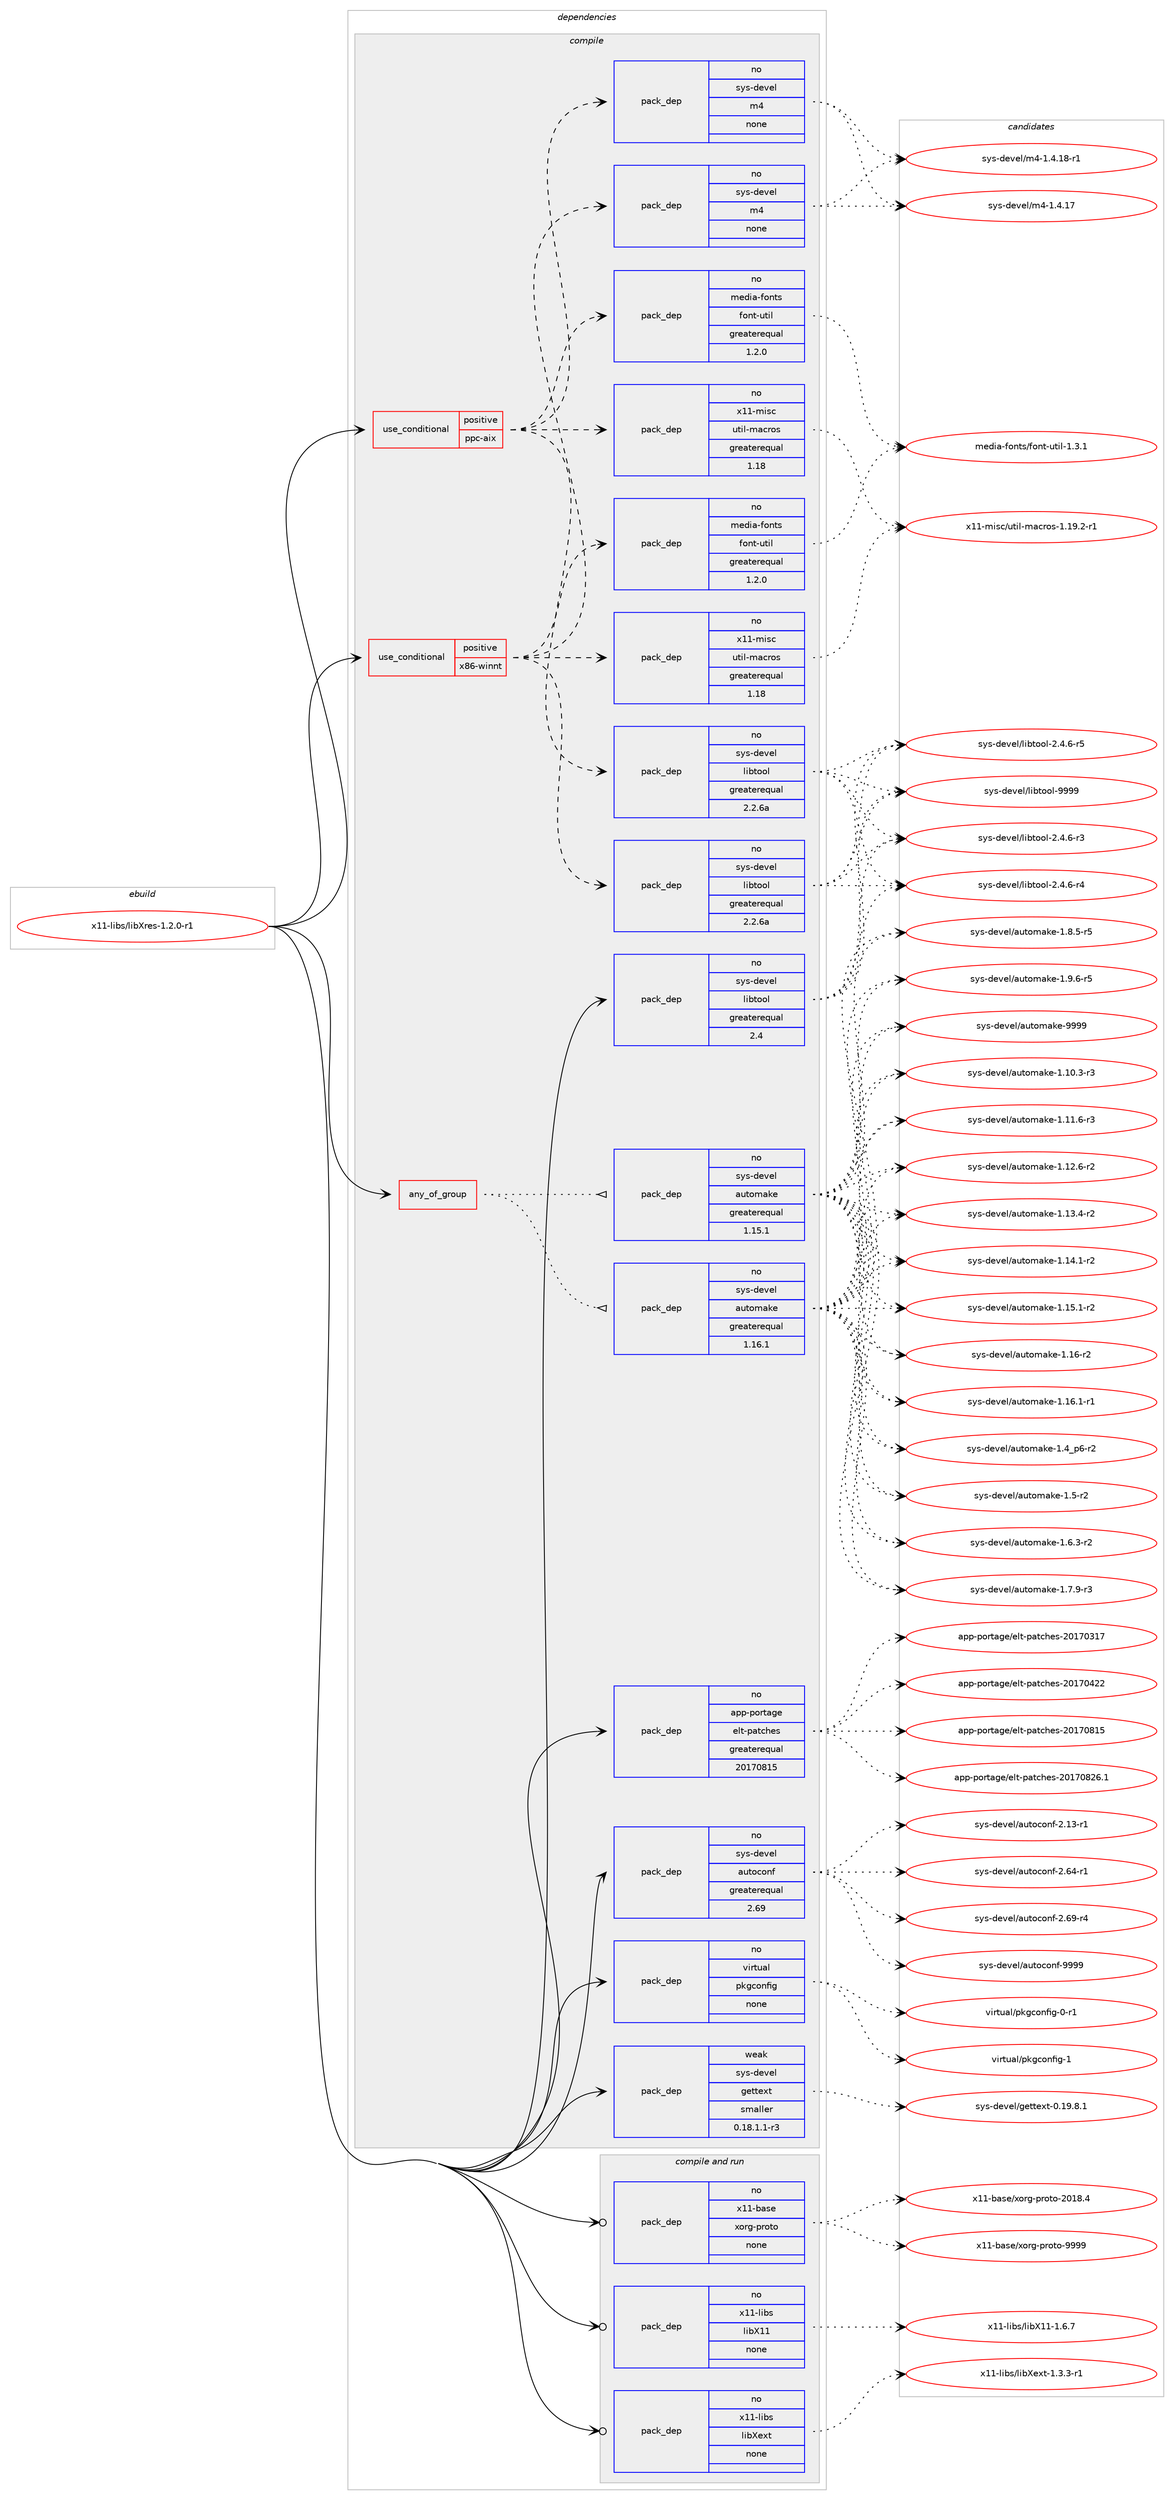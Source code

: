 digraph prolog {

# *************
# Graph options
# *************

newrank=true;
concentrate=true;
compound=true;
graph [rankdir=LR,fontname=Helvetica,fontsize=10,ranksep=1.5];#, ranksep=2.5, nodesep=0.2];
edge  [arrowhead=vee];
node  [fontname=Helvetica,fontsize=10];

# **********
# The ebuild
# **********

subgraph cluster_leftcol {
color=gray;
rank=same;
label=<<i>ebuild</i>>;
id [label="x11-libs/libXres-1.2.0-r1", color=red, width=4, href="../x11-libs/libXres-1.2.0-r1.svg"];
}

# ****************
# The dependencies
# ****************

subgraph cluster_midcol {
color=gray;
label=<<i>dependencies</i>>;
subgraph cluster_compile {
fillcolor="#eeeeee";
style=filled;
label=<<i>compile</i>>;
subgraph any28554 {
dependency1759828 [label=<<TABLE BORDER="0" CELLBORDER="1" CELLSPACING="0" CELLPADDING="4"><TR><TD CELLPADDING="10">any_of_group</TD></TR></TABLE>>, shape=none, color=red];subgraph pack1264196 {
dependency1759829 [label=<<TABLE BORDER="0" CELLBORDER="1" CELLSPACING="0" CELLPADDING="4" WIDTH="220"><TR><TD ROWSPAN="6" CELLPADDING="30">pack_dep</TD></TR><TR><TD WIDTH="110">no</TD></TR><TR><TD>sys-devel</TD></TR><TR><TD>automake</TD></TR><TR><TD>greaterequal</TD></TR><TR><TD>1.16.1</TD></TR></TABLE>>, shape=none, color=blue];
}
dependency1759828:e -> dependency1759829:w [weight=20,style="dotted",arrowhead="oinv"];
subgraph pack1264197 {
dependency1759830 [label=<<TABLE BORDER="0" CELLBORDER="1" CELLSPACING="0" CELLPADDING="4" WIDTH="220"><TR><TD ROWSPAN="6" CELLPADDING="30">pack_dep</TD></TR><TR><TD WIDTH="110">no</TD></TR><TR><TD>sys-devel</TD></TR><TR><TD>automake</TD></TR><TR><TD>greaterequal</TD></TR><TR><TD>1.15.1</TD></TR></TABLE>>, shape=none, color=blue];
}
dependency1759828:e -> dependency1759830:w [weight=20,style="dotted",arrowhead="oinv"];
}
id:e -> dependency1759828:w [weight=20,style="solid",arrowhead="vee"];
subgraph cond466075 {
dependency1759831 [label=<<TABLE BORDER="0" CELLBORDER="1" CELLSPACING="0" CELLPADDING="4"><TR><TD ROWSPAN="3" CELLPADDING="10">use_conditional</TD></TR><TR><TD>positive</TD></TR><TR><TD>ppc-aix</TD></TR></TABLE>>, shape=none, color=red];
subgraph pack1264198 {
dependency1759832 [label=<<TABLE BORDER="0" CELLBORDER="1" CELLSPACING="0" CELLPADDING="4" WIDTH="220"><TR><TD ROWSPAN="6" CELLPADDING="30">pack_dep</TD></TR><TR><TD WIDTH="110">no</TD></TR><TR><TD>sys-devel</TD></TR><TR><TD>libtool</TD></TR><TR><TD>greaterequal</TD></TR><TR><TD>2.2.6a</TD></TR></TABLE>>, shape=none, color=blue];
}
dependency1759831:e -> dependency1759832:w [weight=20,style="dashed",arrowhead="vee"];
subgraph pack1264199 {
dependency1759833 [label=<<TABLE BORDER="0" CELLBORDER="1" CELLSPACING="0" CELLPADDING="4" WIDTH="220"><TR><TD ROWSPAN="6" CELLPADDING="30">pack_dep</TD></TR><TR><TD WIDTH="110">no</TD></TR><TR><TD>sys-devel</TD></TR><TR><TD>m4</TD></TR><TR><TD>none</TD></TR><TR><TD></TD></TR></TABLE>>, shape=none, color=blue];
}
dependency1759831:e -> dependency1759833:w [weight=20,style="dashed",arrowhead="vee"];
subgraph pack1264200 {
dependency1759834 [label=<<TABLE BORDER="0" CELLBORDER="1" CELLSPACING="0" CELLPADDING="4" WIDTH="220"><TR><TD ROWSPAN="6" CELLPADDING="30">pack_dep</TD></TR><TR><TD WIDTH="110">no</TD></TR><TR><TD>x11-misc</TD></TR><TR><TD>util-macros</TD></TR><TR><TD>greaterequal</TD></TR><TR><TD>1.18</TD></TR></TABLE>>, shape=none, color=blue];
}
dependency1759831:e -> dependency1759834:w [weight=20,style="dashed",arrowhead="vee"];
subgraph pack1264201 {
dependency1759835 [label=<<TABLE BORDER="0" CELLBORDER="1" CELLSPACING="0" CELLPADDING="4" WIDTH="220"><TR><TD ROWSPAN="6" CELLPADDING="30">pack_dep</TD></TR><TR><TD WIDTH="110">no</TD></TR><TR><TD>media-fonts</TD></TR><TR><TD>font-util</TD></TR><TR><TD>greaterequal</TD></TR><TR><TD>1.2.0</TD></TR></TABLE>>, shape=none, color=blue];
}
dependency1759831:e -> dependency1759835:w [weight=20,style="dashed",arrowhead="vee"];
}
id:e -> dependency1759831:w [weight=20,style="solid",arrowhead="vee"];
subgraph cond466076 {
dependency1759836 [label=<<TABLE BORDER="0" CELLBORDER="1" CELLSPACING="0" CELLPADDING="4"><TR><TD ROWSPAN="3" CELLPADDING="10">use_conditional</TD></TR><TR><TD>positive</TD></TR><TR><TD>x86-winnt</TD></TR></TABLE>>, shape=none, color=red];
subgraph pack1264202 {
dependency1759837 [label=<<TABLE BORDER="0" CELLBORDER="1" CELLSPACING="0" CELLPADDING="4" WIDTH="220"><TR><TD ROWSPAN="6" CELLPADDING="30">pack_dep</TD></TR><TR><TD WIDTH="110">no</TD></TR><TR><TD>sys-devel</TD></TR><TR><TD>libtool</TD></TR><TR><TD>greaterequal</TD></TR><TR><TD>2.2.6a</TD></TR></TABLE>>, shape=none, color=blue];
}
dependency1759836:e -> dependency1759837:w [weight=20,style="dashed",arrowhead="vee"];
subgraph pack1264203 {
dependency1759838 [label=<<TABLE BORDER="0" CELLBORDER="1" CELLSPACING="0" CELLPADDING="4" WIDTH="220"><TR><TD ROWSPAN="6" CELLPADDING="30">pack_dep</TD></TR><TR><TD WIDTH="110">no</TD></TR><TR><TD>sys-devel</TD></TR><TR><TD>m4</TD></TR><TR><TD>none</TD></TR><TR><TD></TD></TR></TABLE>>, shape=none, color=blue];
}
dependency1759836:e -> dependency1759838:w [weight=20,style="dashed",arrowhead="vee"];
subgraph pack1264204 {
dependency1759839 [label=<<TABLE BORDER="0" CELLBORDER="1" CELLSPACING="0" CELLPADDING="4" WIDTH="220"><TR><TD ROWSPAN="6" CELLPADDING="30">pack_dep</TD></TR><TR><TD WIDTH="110">no</TD></TR><TR><TD>x11-misc</TD></TR><TR><TD>util-macros</TD></TR><TR><TD>greaterequal</TD></TR><TR><TD>1.18</TD></TR></TABLE>>, shape=none, color=blue];
}
dependency1759836:e -> dependency1759839:w [weight=20,style="dashed",arrowhead="vee"];
subgraph pack1264205 {
dependency1759840 [label=<<TABLE BORDER="0" CELLBORDER="1" CELLSPACING="0" CELLPADDING="4" WIDTH="220"><TR><TD ROWSPAN="6" CELLPADDING="30">pack_dep</TD></TR><TR><TD WIDTH="110">no</TD></TR><TR><TD>media-fonts</TD></TR><TR><TD>font-util</TD></TR><TR><TD>greaterequal</TD></TR><TR><TD>1.2.0</TD></TR></TABLE>>, shape=none, color=blue];
}
dependency1759836:e -> dependency1759840:w [weight=20,style="dashed",arrowhead="vee"];
}
id:e -> dependency1759836:w [weight=20,style="solid",arrowhead="vee"];
subgraph pack1264206 {
dependency1759841 [label=<<TABLE BORDER="0" CELLBORDER="1" CELLSPACING="0" CELLPADDING="4" WIDTH="220"><TR><TD ROWSPAN="6" CELLPADDING="30">pack_dep</TD></TR><TR><TD WIDTH="110">no</TD></TR><TR><TD>app-portage</TD></TR><TR><TD>elt-patches</TD></TR><TR><TD>greaterequal</TD></TR><TR><TD>20170815</TD></TR></TABLE>>, shape=none, color=blue];
}
id:e -> dependency1759841:w [weight=20,style="solid",arrowhead="vee"];
subgraph pack1264207 {
dependency1759842 [label=<<TABLE BORDER="0" CELLBORDER="1" CELLSPACING="0" CELLPADDING="4" WIDTH="220"><TR><TD ROWSPAN="6" CELLPADDING="30">pack_dep</TD></TR><TR><TD WIDTH="110">no</TD></TR><TR><TD>sys-devel</TD></TR><TR><TD>autoconf</TD></TR><TR><TD>greaterequal</TD></TR><TR><TD>2.69</TD></TR></TABLE>>, shape=none, color=blue];
}
id:e -> dependency1759842:w [weight=20,style="solid",arrowhead="vee"];
subgraph pack1264208 {
dependency1759843 [label=<<TABLE BORDER="0" CELLBORDER="1" CELLSPACING="0" CELLPADDING="4" WIDTH="220"><TR><TD ROWSPAN="6" CELLPADDING="30">pack_dep</TD></TR><TR><TD WIDTH="110">no</TD></TR><TR><TD>sys-devel</TD></TR><TR><TD>libtool</TD></TR><TR><TD>greaterequal</TD></TR><TR><TD>2.4</TD></TR></TABLE>>, shape=none, color=blue];
}
id:e -> dependency1759843:w [weight=20,style="solid",arrowhead="vee"];
subgraph pack1264209 {
dependency1759844 [label=<<TABLE BORDER="0" CELLBORDER="1" CELLSPACING="0" CELLPADDING="4" WIDTH="220"><TR><TD ROWSPAN="6" CELLPADDING="30">pack_dep</TD></TR><TR><TD WIDTH="110">no</TD></TR><TR><TD>virtual</TD></TR><TR><TD>pkgconfig</TD></TR><TR><TD>none</TD></TR><TR><TD></TD></TR></TABLE>>, shape=none, color=blue];
}
id:e -> dependency1759844:w [weight=20,style="solid",arrowhead="vee"];
subgraph pack1264210 {
dependency1759845 [label=<<TABLE BORDER="0" CELLBORDER="1" CELLSPACING="0" CELLPADDING="4" WIDTH="220"><TR><TD ROWSPAN="6" CELLPADDING="30">pack_dep</TD></TR><TR><TD WIDTH="110">weak</TD></TR><TR><TD>sys-devel</TD></TR><TR><TD>gettext</TD></TR><TR><TD>smaller</TD></TR><TR><TD>0.18.1.1-r3</TD></TR></TABLE>>, shape=none, color=blue];
}
id:e -> dependency1759845:w [weight=20,style="solid",arrowhead="vee"];
}
subgraph cluster_compileandrun {
fillcolor="#eeeeee";
style=filled;
label=<<i>compile and run</i>>;
subgraph pack1264211 {
dependency1759846 [label=<<TABLE BORDER="0" CELLBORDER="1" CELLSPACING="0" CELLPADDING="4" WIDTH="220"><TR><TD ROWSPAN="6" CELLPADDING="30">pack_dep</TD></TR><TR><TD WIDTH="110">no</TD></TR><TR><TD>x11-base</TD></TR><TR><TD>xorg-proto</TD></TR><TR><TD>none</TD></TR><TR><TD></TD></TR></TABLE>>, shape=none, color=blue];
}
id:e -> dependency1759846:w [weight=20,style="solid",arrowhead="odotvee"];
subgraph pack1264212 {
dependency1759847 [label=<<TABLE BORDER="0" CELLBORDER="1" CELLSPACING="0" CELLPADDING="4" WIDTH="220"><TR><TD ROWSPAN="6" CELLPADDING="30">pack_dep</TD></TR><TR><TD WIDTH="110">no</TD></TR><TR><TD>x11-libs</TD></TR><TR><TD>libX11</TD></TR><TR><TD>none</TD></TR><TR><TD></TD></TR></TABLE>>, shape=none, color=blue];
}
id:e -> dependency1759847:w [weight=20,style="solid",arrowhead="odotvee"];
subgraph pack1264213 {
dependency1759848 [label=<<TABLE BORDER="0" CELLBORDER="1" CELLSPACING="0" CELLPADDING="4" WIDTH="220"><TR><TD ROWSPAN="6" CELLPADDING="30">pack_dep</TD></TR><TR><TD WIDTH="110">no</TD></TR><TR><TD>x11-libs</TD></TR><TR><TD>libXext</TD></TR><TR><TD>none</TD></TR><TR><TD></TD></TR></TABLE>>, shape=none, color=blue];
}
id:e -> dependency1759848:w [weight=20,style="solid",arrowhead="odotvee"];
}
subgraph cluster_run {
fillcolor="#eeeeee";
style=filled;
label=<<i>run</i>>;
}
}

# **************
# The candidates
# **************

subgraph cluster_choices {
rank=same;
color=gray;
label=<<i>candidates</i>>;

subgraph choice1264196 {
color=black;
nodesep=1;
choice11512111545100101118101108479711711611110997107101454946494846514511451 [label="sys-devel/automake-1.10.3-r3", color=red, width=4,href="../sys-devel/automake-1.10.3-r3.svg"];
choice11512111545100101118101108479711711611110997107101454946494946544511451 [label="sys-devel/automake-1.11.6-r3", color=red, width=4,href="../sys-devel/automake-1.11.6-r3.svg"];
choice11512111545100101118101108479711711611110997107101454946495046544511450 [label="sys-devel/automake-1.12.6-r2", color=red, width=4,href="../sys-devel/automake-1.12.6-r2.svg"];
choice11512111545100101118101108479711711611110997107101454946495146524511450 [label="sys-devel/automake-1.13.4-r2", color=red, width=4,href="../sys-devel/automake-1.13.4-r2.svg"];
choice11512111545100101118101108479711711611110997107101454946495246494511450 [label="sys-devel/automake-1.14.1-r2", color=red, width=4,href="../sys-devel/automake-1.14.1-r2.svg"];
choice11512111545100101118101108479711711611110997107101454946495346494511450 [label="sys-devel/automake-1.15.1-r2", color=red, width=4,href="../sys-devel/automake-1.15.1-r2.svg"];
choice1151211154510010111810110847971171161111099710710145494649544511450 [label="sys-devel/automake-1.16-r2", color=red, width=4,href="../sys-devel/automake-1.16-r2.svg"];
choice11512111545100101118101108479711711611110997107101454946495446494511449 [label="sys-devel/automake-1.16.1-r1", color=red, width=4,href="../sys-devel/automake-1.16.1-r1.svg"];
choice115121115451001011181011084797117116111109971071014549465295112544511450 [label="sys-devel/automake-1.4_p6-r2", color=red, width=4,href="../sys-devel/automake-1.4_p6-r2.svg"];
choice11512111545100101118101108479711711611110997107101454946534511450 [label="sys-devel/automake-1.5-r2", color=red, width=4,href="../sys-devel/automake-1.5-r2.svg"];
choice115121115451001011181011084797117116111109971071014549465446514511450 [label="sys-devel/automake-1.6.3-r2", color=red, width=4,href="../sys-devel/automake-1.6.3-r2.svg"];
choice115121115451001011181011084797117116111109971071014549465546574511451 [label="sys-devel/automake-1.7.9-r3", color=red, width=4,href="../sys-devel/automake-1.7.9-r3.svg"];
choice115121115451001011181011084797117116111109971071014549465646534511453 [label="sys-devel/automake-1.8.5-r5", color=red, width=4,href="../sys-devel/automake-1.8.5-r5.svg"];
choice115121115451001011181011084797117116111109971071014549465746544511453 [label="sys-devel/automake-1.9.6-r5", color=red, width=4,href="../sys-devel/automake-1.9.6-r5.svg"];
choice115121115451001011181011084797117116111109971071014557575757 [label="sys-devel/automake-9999", color=red, width=4,href="../sys-devel/automake-9999.svg"];
dependency1759829:e -> choice11512111545100101118101108479711711611110997107101454946494846514511451:w [style=dotted,weight="100"];
dependency1759829:e -> choice11512111545100101118101108479711711611110997107101454946494946544511451:w [style=dotted,weight="100"];
dependency1759829:e -> choice11512111545100101118101108479711711611110997107101454946495046544511450:w [style=dotted,weight="100"];
dependency1759829:e -> choice11512111545100101118101108479711711611110997107101454946495146524511450:w [style=dotted,weight="100"];
dependency1759829:e -> choice11512111545100101118101108479711711611110997107101454946495246494511450:w [style=dotted,weight="100"];
dependency1759829:e -> choice11512111545100101118101108479711711611110997107101454946495346494511450:w [style=dotted,weight="100"];
dependency1759829:e -> choice1151211154510010111810110847971171161111099710710145494649544511450:w [style=dotted,weight="100"];
dependency1759829:e -> choice11512111545100101118101108479711711611110997107101454946495446494511449:w [style=dotted,weight="100"];
dependency1759829:e -> choice115121115451001011181011084797117116111109971071014549465295112544511450:w [style=dotted,weight="100"];
dependency1759829:e -> choice11512111545100101118101108479711711611110997107101454946534511450:w [style=dotted,weight="100"];
dependency1759829:e -> choice115121115451001011181011084797117116111109971071014549465446514511450:w [style=dotted,weight="100"];
dependency1759829:e -> choice115121115451001011181011084797117116111109971071014549465546574511451:w [style=dotted,weight="100"];
dependency1759829:e -> choice115121115451001011181011084797117116111109971071014549465646534511453:w [style=dotted,weight="100"];
dependency1759829:e -> choice115121115451001011181011084797117116111109971071014549465746544511453:w [style=dotted,weight="100"];
dependency1759829:e -> choice115121115451001011181011084797117116111109971071014557575757:w [style=dotted,weight="100"];
}
subgraph choice1264197 {
color=black;
nodesep=1;
choice11512111545100101118101108479711711611110997107101454946494846514511451 [label="sys-devel/automake-1.10.3-r3", color=red, width=4,href="../sys-devel/automake-1.10.3-r3.svg"];
choice11512111545100101118101108479711711611110997107101454946494946544511451 [label="sys-devel/automake-1.11.6-r3", color=red, width=4,href="../sys-devel/automake-1.11.6-r3.svg"];
choice11512111545100101118101108479711711611110997107101454946495046544511450 [label="sys-devel/automake-1.12.6-r2", color=red, width=4,href="../sys-devel/automake-1.12.6-r2.svg"];
choice11512111545100101118101108479711711611110997107101454946495146524511450 [label="sys-devel/automake-1.13.4-r2", color=red, width=4,href="../sys-devel/automake-1.13.4-r2.svg"];
choice11512111545100101118101108479711711611110997107101454946495246494511450 [label="sys-devel/automake-1.14.1-r2", color=red, width=4,href="../sys-devel/automake-1.14.1-r2.svg"];
choice11512111545100101118101108479711711611110997107101454946495346494511450 [label="sys-devel/automake-1.15.1-r2", color=red, width=4,href="../sys-devel/automake-1.15.1-r2.svg"];
choice1151211154510010111810110847971171161111099710710145494649544511450 [label="sys-devel/automake-1.16-r2", color=red, width=4,href="../sys-devel/automake-1.16-r2.svg"];
choice11512111545100101118101108479711711611110997107101454946495446494511449 [label="sys-devel/automake-1.16.1-r1", color=red, width=4,href="../sys-devel/automake-1.16.1-r1.svg"];
choice115121115451001011181011084797117116111109971071014549465295112544511450 [label="sys-devel/automake-1.4_p6-r2", color=red, width=4,href="../sys-devel/automake-1.4_p6-r2.svg"];
choice11512111545100101118101108479711711611110997107101454946534511450 [label="sys-devel/automake-1.5-r2", color=red, width=4,href="../sys-devel/automake-1.5-r2.svg"];
choice115121115451001011181011084797117116111109971071014549465446514511450 [label="sys-devel/automake-1.6.3-r2", color=red, width=4,href="../sys-devel/automake-1.6.3-r2.svg"];
choice115121115451001011181011084797117116111109971071014549465546574511451 [label="sys-devel/automake-1.7.9-r3", color=red, width=4,href="../sys-devel/automake-1.7.9-r3.svg"];
choice115121115451001011181011084797117116111109971071014549465646534511453 [label="sys-devel/automake-1.8.5-r5", color=red, width=4,href="../sys-devel/automake-1.8.5-r5.svg"];
choice115121115451001011181011084797117116111109971071014549465746544511453 [label="sys-devel/automake-1.9.6-r5", color=red, width=4,href="../sys-devel/automake-1.9.6-r5.svg"];
choice115121115451001011181011084797117116111109971071014557575757 [label="sys-devel/automake-9999", color=red, width=4,href="../sys-devel/automake-9999.svg"];
dependency1759830:e -> choice11512111545100101118101108479711711611110997107101454946494846514511451:w [style=dotted,weight="100"];
dependency1759830:e -> choice11512111545100101118101108479711711611110997107101454946494946544511451:w [style=dotted,weight="100"];
dependency1759830:e -> choice11512111545100101118101108479711711611110997107101454946495046544511450:w [style=dotted,weight="100"];
dependency1759830:e -> choice11512111545100101118101108479711711611110997107101454946495146524511450:w [style=dotted,weight="100"];
dependency1759830:e -> choice11512111545100101118101108479711711611110997107101454946495246494511450:w [style=dotted,weight="100"];
dependency1759830:e -> choice11512111545100101118101108479711711611110997107101454946495346494511450:w [style=dotted,weight="100"];
dependency1759830:e -> choice1151211154510010111810110847971171161111099710710145494649544511450:w [style=dotted,weight="100"];
dependency1759830:e -> choice11512111545100101118101108479711711611110997107101454946495446494511449:w [style=dotted,weight="100"];
dependency1759830:e -> choice115121115451001011181011084797117116111109971071014549465295112544511450:w [style=dotted,weight="100"];
dependency1759830:e -> choice11512111545100101118101108479711711611110997107101454946534511450:w [style=dotted,weight="100"];
dependency1759830:e -> choice115121115451001011181011084797117116111109971071014549465446514511450:w [style=dotted,weight="100"];
dependency1759830:e -> choice115121115451001011181011084797117116111109971071014549465546574511451:w [style=dotted,weight="100"];
dependency1759830:e -> choice115121115451001011181011084797117116111109971071014549465646534511453:w [style=dotted,weight="100"];
dependency1759830:e -> choice115121115451001011181011084797117116111109971071014549465746544511453:w [style=dotted,weight="100"];
dependency1759830:e -> choice115121115451001011181011084797117116111109971071014557575757:w [style=dotted,weight="100"];
}
subgraph choice1264198 {
color=black;
nodesep=1;
choice1151211154510010111810110847108105981161111111084550465246544511451 [label="sys-devel/libtool-2.4.6-r3", color=red, width=4,href="../sys-devel/libtool-2.4.6-r3.svg"];
choice1151211154510010111810110847108105981161111111084550465246544511452 [label="sys-devel/libtool-2.4.6-r4", color=red, width=4,href="../sys-devel/libtool-2.4.6-r4.svg"];
choice1151211154510010111810110847108105981161111111084550465246544511453 [label="sys-devel/libtool-2.4.6-r5", color=red, width=4,href="../sys-devel/libtool-2.4.6-r5.svg"];
choice1151211154510010111810110847108105981161111111084557575757 [label="sys-devel/libtool-9999", color=red, width=4,href="../sys-devel/libtool-9999.svg"];
dependency1759832:e -> choice1151211154510010111810110847108105981161111111084550465246544511451:w [style=dotted,weight="100"];
dependency1759832:e -> choice1151211154510010111810110847108105981161111111084550465246544511452:w [style=dotted,weight="100"];
dependency1759832:e -> choice1151211154510010111810110847108105981161111111084550465246544511453:w [style=dotted,weight="100"];
dependency1759832:e -> choice1151211154510010111810110847108105981161111111084557575757:w [style=dotted,weight="100"];
}
subgraph choice1264199 {
color=black;
nodesep=1;
choice11512111545100101118101108471095245494652464955 [label="sys-devel/m4-1.4.17", color=red, width=4,href="../sys-devel/m4-1.4.17.svg"];
choice115121115451001011181011084710952454946524649564511449 [label="sys-devel/m4-1.4.18-r1", color=red, width=4,href="../sys-devel/m4-1.4.18-r1.svg"];
dependency1759833:e -> choice11512111545100101118101108471095245494652464955:w [style=dotted,weight="100"];
dependency1759833:e -> choice115121115451001011181011084710952454946524649564511449:w [style=dotted,weight="100"];
}
subgraph choice1264200 {
color=black;
nodesep=1;
choice1204949451091051159947117116105108451099799114111115454946495746504511449 [label="x11-misc/util-macros-1.19.2-r1", color=red, width=4,href="../x11-misc/util-macros-1.19.2-r1.svg"];
dependency1759834:e -> choice1204949451091051159947117116105108451099799114111115454946495746504511449:w [style=dotted,weight="100"];
}
subgraph choice1264201 {
color=black;
nodesep=1;
choice10910110010597451021111101161154710211111011645117116105108454946514649 [label="media-fonts/font-util-1.3.1", color=red, width=4,href="../media-fonts/font-util-1.3.1.svg"];
dependency1759835:e -> choice10910110010597451021111101161154710211111011645117116105108454946514649:w [style=dotted,weight="100"];
}
subgraph choice1264202 {
color=black;
nodesep=1;
choice1151211154510010111810110847108105981161111111084550465246544511451 [label="sys-devel/libtool-2.4.6-r3", color=red, width=4,href="../sys-devel/libtool-2.4.6-r3.svg"];
choice1151211154510010111810110847108105981161111111084550465246544511452 [label="sys-devel/libtool-2.4.6-r4", color=red, width=4,href="../sys-devel/libtool-2.4.6-r4.svg"];
choice1151211154510010111810110847108105981161111111084550465246544511453 [label="sys-devel/libtool-2.4.6-r5", color=red, width=4,href="../sys-devel/libtool-2.4.6-r5.svg"];
choice1151211154510010111810110847108105981161111111084557575757 [label="sys-devel/libtool-9999", color=red, width=4,href="../sys-devel/libtool-9999.svg"];
dependency1759837:e -> choice1151211154510010111810110847108105981161111111084550465246544511451:w [style=dotted,weight="100"];
dependency1759837:e -> choice1151211154510010111810110847108105981161111111084550465246544511452:w [style=dotted,weight="100"];
dependency1759837:e -> choice1151211154510010111810110847108105981161111111084550465246544511453:w [style=dotted,weight="100"];
dependency1759837:e -> choice1151211154510010111810110847108105981161111111084557575757:w [style=dotted,weight="100"];
}
subgraph choice1264203 {
color=black;
nodesep=1;
choice11512111545100101118101108471095245494652464955 [label="sys-devel/m4-1.4.17", color=red, width=4,href="../sys-devel/m4-1.4.17.svg"];
choice115121115451001011181011084710952454946524649564511449 [label="sys-devel/m4-1.4.18-r1", color=red, width=4,href="../sys-devel/m4-1.4.18-r1.svg"];
dependency1759838:e -> choice11512111545100101118101108471095245494652464955:w [style=dotted,weight="100"];
dependency1759838:e -> choice115121115451001011181011084710952454946524649564511449:w [style=dotted,weight="100"];
}
subgraph choice1264204 {
color=black;
nodesep=1;
choice1204949451091051159947117116105108451099799114111115454946495746504511449 [label="x11-misc/util-macros-1.19.2-r1", color=red, width=4,href="../x11-misc/util-macros-1.19.2-r1.svg"];
dependency1759839:e -> choice1204949451091051159947117116105108451099799114111115454946495746504511449:w [style=dotted,weight="100"];
}
subgraph choice1264205 {
color=black;
nodesep=1;
choice10910110010597451021111101161154710211111011645117116105108454946514649 [label="media-fonts/font-util-1.3.1", color=red, width=4,href="../media-fonts/font-util-1.3.1.svg"];
dependency1759840:e -> choice10910110010597451021111101161154710211111011645117116105108454946514649:w [style=dotted,weight="100"];
}
subgraph choice1264206 {
color=black;
nodesep=1;
choice97112112451121111141169710310147101108116451129711699104101115455048495548514955 [label="app-portage/elt-patches-20170317", color=red, width=4,href="../app-portage/elt-patches-20170317.svg"];
choice97112112451121111141169710310147101108116451129711699104101115455048495548525050 [label="app-portage/elt-patches-20170422", color=red, width=4,href="../app-portage/elt-patches-20170422.svg"];
choice97112112451121111141169710310147101108116451129711699104101115455048495548564953 [label="app-portage/elt-patches-20170815", color=red, width=4,href="../app-portage/elt-patches-20170815.svg"];
choice971121124511211111411697103101471011081164511297116991041011154550484955485650544649 [label="app-portage/elt-patches-20170826.1", color=red, width=4,href="../app-portage/elt-patches-20170826.1.svg"];
dependency1759841:e -> choice97112112451121111141169710310147101108116451129711699104101115455048495548514955:w [style=dotted,weight="100"];
dependency1759841:e -> choice97112112451121111141169710310147101108116451129711699104101115455048495548525050:w [style=dotted,weight="100"];
dependency1759841:e -> choice97112112451121111141169710310147101108116451129711699104101115455048495548564953:w [style=dotted,weight="100"];
dependency1759841:e -> choice971121124511211111411697103101471011081164511297116991041011154550484955485650544649:w [style=dotted,weight="100"];
}
subgraph choice1264207 {
color=black;
nodesep=1;
choice1151211154510010111810110847971171161119911111010245504649514511449 [label="sys-devel/autoconf-2.13-r1", color=red, width=4,href="../sys-devel/autoconf-2.13-r1.svg"];
choice1151211154510010111810110847971171161119911111010245504654524511449 [label="sys-devel/autoconf-2.64-r1", color=red, width=4,href="../sys-devel/autoconf-2.64-r1.svg"];
choice1151211154510010111810110847971171161119911111010245504654574511452 [label="sys-devel/autoconf-2.69-r4", color=red, width=4,href="../sys-devel/autoconf-2.69-r4.svg"];
choice115121115451001011181011084797117116111991111101024557575757 [label="sys-devel/autoconf-9999", color=red, width=4,href="../sys-devel/autoconf-9999.svg"];
dependency1759842:e -> choice1151211154510010111810110847971171161119911111010245504649514511449:w [style=dotted,weight="100"];
dependency1759842:e -> choice1151211154510010111810110847971171161119911111010245504654524511449:w [style=dotted,weight="100"];
dependency1759842:e -> choice1151211154510010111810110847971171161119911111010245504654574511452:w [style=dotted,weight="100"];
dependency1759842:e -> choice115121115451001011181011084797117116111991111101024557575757:w [style=dotted,weight="100"];
}
subgraph choice1264208 {
color=black;
nodesep=1;
choice1151211154510010111810110847108105981161111111084550465246544511451 [label="sys-devel/libtool-2.4.6-r3", color=red, width=4,href="../sys-devel/libtool-2.4.6-r3.svg"];
choice1151211154510010111810110847108105981161111111084550465246544511452 [label="sys-devel/libtool-2.4.6-r4", color=red, width=4,href="../sys-devel/libtool-2.4.6-r4.svg"];
choice1151211154510010111810110847108105981161111111084550465246544511453 [label="sys-devel/libtool-2.4.6-r5", color=red, width=4,href="../sys-devel/libtool-2.4.6-r5.svg"];
choice1151211154510010111810110847108105981161111111084557575757 [label="sys-devel/libtool-9999", color=red, width=4,href="../sys-devel/libtool-9999.svg"];
dependency1759843:e -> choice1151211154510010111810110847108105981161111111084550465246544511451:w [style=dotted,weight="100"];
dependency1759843:e -> choice1151211154510010111810110847108105981161111111084550465246544511452:w [style=dotted,weight="100"];
dependency1759843:e -> choice1151211154510010111810110847108105981161111111084550465246544511453:w [style=dotted,weight="100"];
dependency1759843:e -> choice1151211154510010111810110847108105981161111111084557575757:w [style=dotted,weight="100"];
}
subgraph choice1264209 {
color=black;
nodesep=1;
choice11810511411611797108471121071039911111010210510345484511449 [label="virtual/pkgconfig-0-r1", color=red, width=4,href="../virtual/pkgconfig-0-r1.svg"];
choice1181051141161179710847112107103991111101021051034549 [label="virtual/pkgconfig-1", color=red, width=4,href="../virtual/pkgconfig-1.svg"];
dependency1759844:e -> choice11810511411611797108471121071039911111010210510345484511449:w [style=dotted,weight="100"];
dependency1759844:e -> choice1181051141161179710847112107103991111101021051034549:w [style=dotted,weight="100"];
}
subgraph choice1264210 {
color=black;
nodesep=1;
choice1151211154510010111810110847103101116116101120116454846495746564649 [label="sys-devel/gettext-0.19.8.1", color=red, width=4,href="../sys-devel/gettext-0.19.8.1.svg"];
dependency1759845:e -> choice1151211154510010111810110847103101116116101120116454846495746564649:w [style=dotted,weight="100"];
}
subgraph choice1264211 {
color=black;
nodesep=1;
choice1204949459897115101471201111141034511211411111611145504849564652 [label="x11-base/xorg-proto-2018.4", color=red, width=4,href="../x11-base/xorg-proto-2018.4.svg"];
choice120494945989711510147120111114103451121141111161114557575757 [label="x11-base/xorg-proto-9999", color=red, width=4,href="../x11-base/xorg-proto-9999.svg"];
dependency1759846:e -> choice1204949459897115101471201111141034511211411111611145504849564652:w [style=dotted,weight="100"];
dependency1759846:e -> choice120494945989711510147120111114103451121141111161114557575757:w [style=dotted,weight="100"];
}
subgraph choice1264212 {
color=black;
nodesep=1;
choice120494945108105981154710810598884949454946544655 [label="x11-libs/libX11-1.6.7", color=red, width=4,href="../x11-libs/libX11-1.6.7.svg"];
dependency1759847:e -> choice120494945108105981154710810598884949454946544655:w [style=dotted,weight="100"];
}
subgraph choice1264213 {
color=black;
nodesep=1;
choice120494945108105981154710810598881011201164549465146514511449 [label="x11-libs/libXext-1.3.3-r1", color=red, width=4,href="../x11-libs/libXext-1.3.3-r1.svg"];
dependency1759848:e -> choice120494945108105981154710810598881011201164549465146514511449:w [style=dotted,weight="100"];
}
}

}
